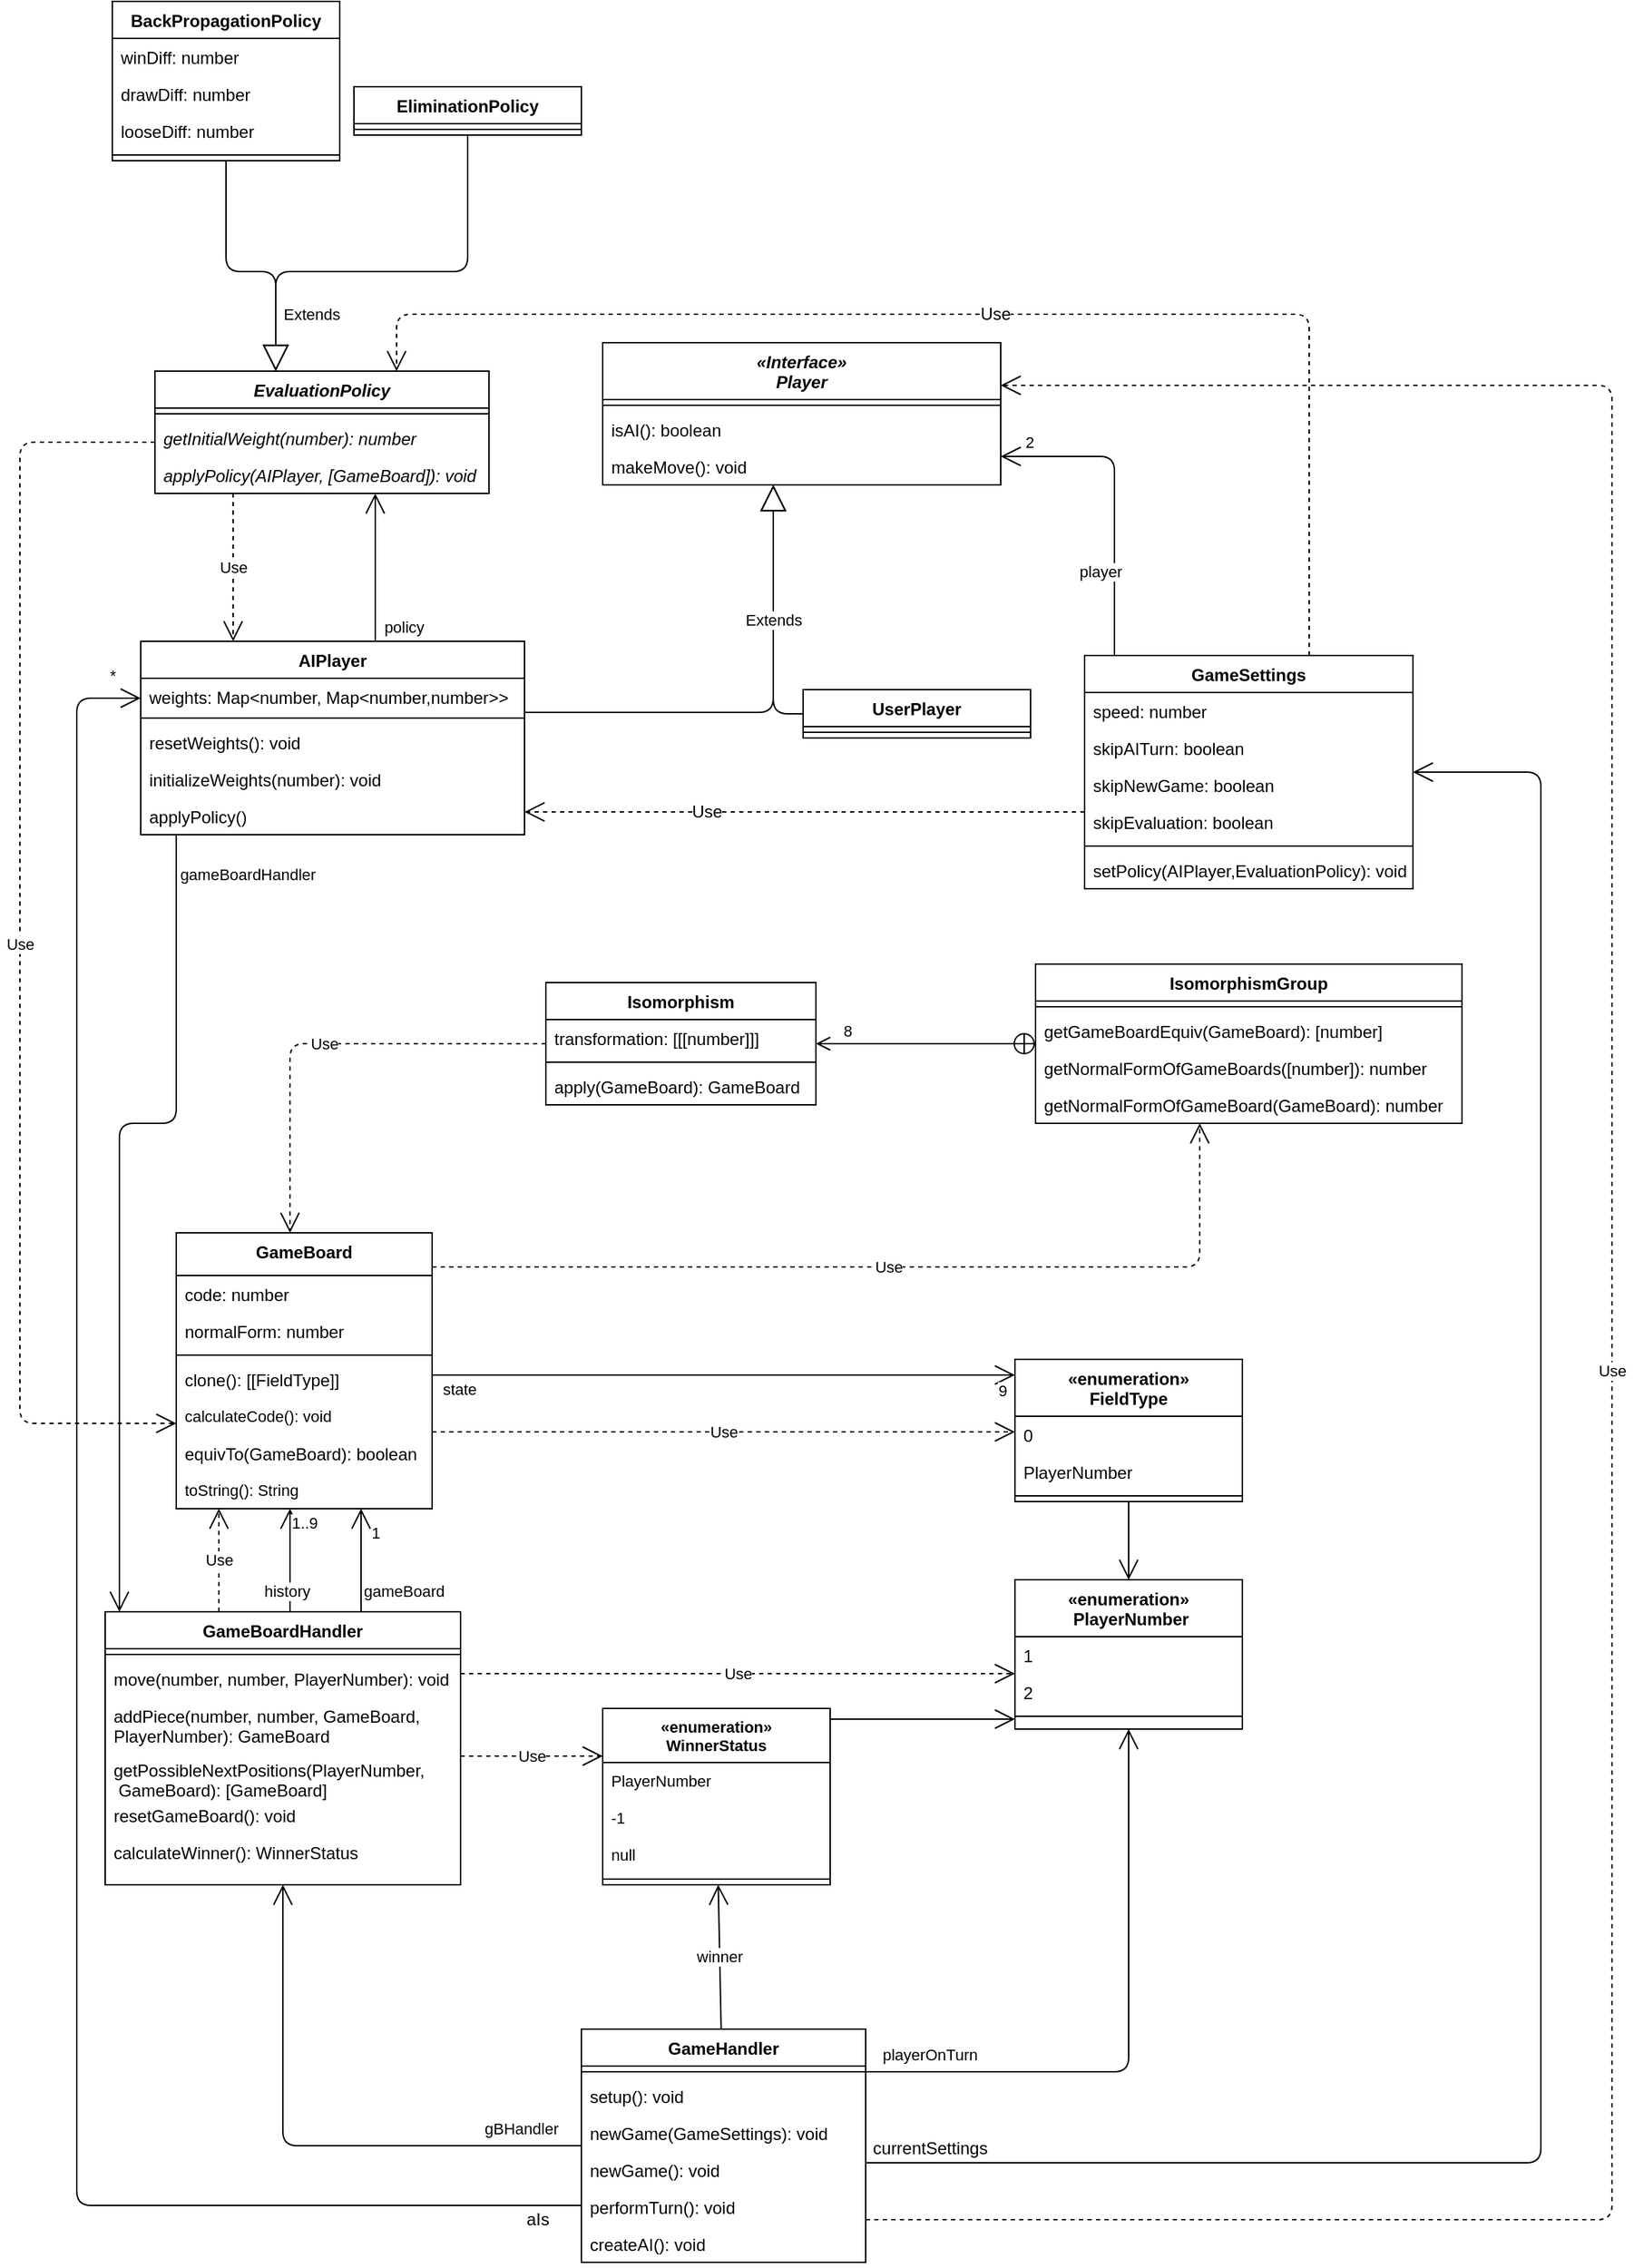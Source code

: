 <mxfile>
    <diagram id="C5RBs43oDa-KdzZeNtuy" name="Page-1">
        <mxGraphModel dx="1166" dy="779" grid="1" gridSize="10" guides="1" tooltips="1" connect="1" arrows="1" fold="1" page="1" pageScale="1" pageWidth="1000" pageHeight="1169" math="0" shadow="0">
            <root>
                <mxCell id="WIyWlLk6GJQsqaUBKTNV-0"/>
                <mxCell id="WIyWlLk6GJQsqaUBKTNV-1" parent="WIyWlLk6GJQsqaUBKTNV-0"/>
                <mxCell id="q7pYmEnO_Y2Cruu0NZZ4-0" value="GameBoard" style="swimlane;fontStyle=1;align=center;verticalAlign=top;childLayout=stackLayout;horizontal=1;startSize=30;horizontalStack=0;resizeParent=1;resizeLast=0;collapsible=1;marginBottom=0;rounded=0;shadow=0;strokeWidth=1;" parent="WIyWlLk6GJQsqaUBKTNV-1" vertex="1">
                    <mxGeometry x="130" y="1806" width="180" height="194" as="geometry">
                        <mxRectangle x="120" y="360" width="160" height="26" as="alternateBounds"/>
                    </mxGeometry>
                </mxCell>
                <mxCell id="q7pYmEnO_Y2Cruu0NZZ4-2" value="code: number" style="text;align=left;verticalAlign=top;spacingLeft=4;spacingRight=4;overflow=hidden;rotatable=0;points=[[0,0.5],[1,0.5]];portConstraint=eastwest;rounded=0;shadow=0;html=0;" parent="q7pYmEnO_Y2Cruu0NZZ4-0" vertex="1">
                    <mxGeometry y="30" width="180" height="26" as="geometry"/>
                </mxCell>
                <mxCell id="52" value="normalForm: number" style="text;strokeColor=none;fillColor=none;align=left;verticalAlign=top;spacingLeft=4;spacingRight=4;overflow=hidden;rotatable=0;points=[[0,0.5],[1,0.5]];portConstraint=eastwest;" parent="q7pYmEnO_Y2Cruu0NZZ4-0" vertex="1">
                    <mxGeometry y="56" width="180" height="26" as="geometry"/>
                </mxCell>
                <mxCell id="q7pYmEnO_Y2Cruu0NZZ4-3" value="" style="line;html=1;strokeWidth=1;align=left;verticalAlign=middle;spacingTop=-1;spacingLeft=3;spacingRight=3;rotatable=0;labelPosition=right;points=[];portConstraint=eastwest;rounded=0;" parent="q7pYmEnO_Y2Cruu0NZZ4-0" vertex="1">
                    <mxGeometry y="82" width="180" height="8" as="geometry"/>
                </mxCell>
                <mxCell id="q7pYmEnO_Y2Cruu0NZZ4-4" value="clone(): [[FieldType]]" style="text;align=left;verticalAlign=top;spacingLeft=4;spacingRight=4;overflow=hidden;rotatable=0;points=[[0,0.5],[1,0.5]];portConstraint=eastwest;fontStyle=0;rounded=0;" parent="q7pYmEnO_Y2Cruu0NZZ4-0" vertex="1">
                    <mxGeometry y="90" width="180" height="26" as="geometry"/>
                </mxCell>
                <mxCell id="q7pYmEnO_Y2Cruu0NZZ4-5" value="calculateCode(): void" style="text;strokeColor=none;fillColor=none;align=left;verticalAlign=top;spacingLeft=4;spacingRight=4;overflow=hidden;rotatable=0;points=[[0,0.5],[1,0.5]];portConstraint=eastwest;fontFamily=Helvetica;fontSize=11;fontColor=default;rounded=0;" parent="q7pYmEnO_Y2Cruu0NZZ4-0" vertex="1">
                    <mxGeometry y="116" width="180" height="26" as="geometry"/>
                </mxCell>
                <mxCell id="65" value="equivTo(GameBoard): boolean" style="text;strokeColor=none;fillColor=none;align=left;verticalAlign=top;spacingLeft=4;spacingRight=4;overflow=hidden;rotatable=0;points=[[0,0.5],[1,0.5]];portConstraint=eastwest;" parent="q7pYmEnO_Y2Cruu0NZZ4-0" vertex="1">
                    <mxGeometry y="142" width="180" height="26" as="geometry"/>
                </mxCell>
                <mxCell id="q7pYmEnO_Y2Cruu0NZZ4-6" value="toString(): String" style="text;strokeColor=none;fillColor=none;align=left;verticalAlign=top;spacingLeft=4;spacingRight=4;overflow=hidden;rotatable=0;points=[[0,0.5],[1,0.5]];portConstraint=eastwest;fontFamily=Helvetica;fontSize=11;fontColor=default;rounded=0;" parent="q7pYmEnO_Y2Cruu0NZZ4-0" vertex="1">
                    <mxGeometry y="168" width="180" height="26" as="geometry"/>
                </mxCell>
                <mxCell id="q7pYmEnO_Y2Cruu0NZZ4-7" value="GameBoardHandler" style="swimlane;fontStyle=1;align=center;verticalAlign=top;childLayout=stackLayout;horizontal=1;startSize=26;horizontalStack=0;resizeParent=1;resizeLast=0;collapsible=1;marginBottom=0;rounded=0;shadow=0;strokeWidth=1;" parent="WIyWlLk6GJQsqaUBKTNV-1" vertex="1">
                    <mxGeometry x="80" y="2072.5" width="250" height="192" as="geometry">
                        <mxRectangle x="120" y="360" width="160" height="26" as="alternateBounds"/>
                    </mxGeometry>
                </mxCell>
                <mxCell id="q7pYmEnO_Y2Cruu0NZZ4-10" value="" style="line;html=1;strokeWidth=1;align=left;verticalAlign=middle;spacingTop=-1;spacingLeft=3;spacingRight=3;rotatable=0;labelPosition=right;points=[];portConstraint=eastwest;rounded=0;" parent="q7pYmEnO_Y2Cruu0NZZ4-7" vertex="1">
                    <mxGeometry y="26" width="250" height="8" as="geometry"/>
                </mxCell>
                <mxCell id="q7pYmEnO_Y2Cruu0NZZ4-11" value="move(number, number, PlayerNumber): void" style="text;align=left;verticalAlign=top;spacingLeft=4;spacingRight=4;overflow=hidden;rotatable=0;points=[[0,0.5],[1,0.5]];portConstraint=eastwest;fontStyle=0;rounded=0;" parent="q7pYmEnO_Y2Cruu0NZZ4-7" vertex="1">
                    <mxGeometry y="34" width="250" height="26" as="geometry"/>
                </mxCell>
                <mxCell id="q7pYmEnO_Y2Cruu0NZZ4-12" value="addPiece(number, number, GameBoard, &#10;PlayerNumber): GameBoard" style="text;strokeColor=none;fillColor=none;align=left;verticalAlign=top;spacingLeft=4;spacingRight=4;overflow=hidden;rotatable=0;points=[[0,0.5],[1,0.5]];portConstraint=eastwest;rounded=0;" parent="q7pYmEnO_Y2Cruu0NZZ4-7" vertex="1">
                    <mxGeometry y="60" width="250" height="38" as="geometry"/>
                </mxCell>
                <mxCell id="48" value="getPossibleNextPositions(PlayerNumber,&#10; GameBoard): [GameBoard]" style="text;strokeColor=none;fillColor=none;align=left;verticalAlign=top;spacingLeft=4;spacingRight=4;overflow=hidden;rotatable=0;points=[[0,0.5],[1,0.5]];portConstraint=eastwest;" parent="q7pYmEnO_Y2Cruu0NZZ4-7" vertex="1">
                    <mxGeometry y="98" width="250" height="32" as="geometry"/>
                </mxCell>
                <mxCell id="q7pYmEnO_Y2Cruu0NZZ4-13" value="resetGameBoard(): void" style="text;strokeColor=none;fillColor=none;align=left;verticalAlign=top;spacingLeft=4;spacingRight=4;overflow=hidden;rotatable=0;points=[[0,0.5],[1,0.5]];portConstraint=eastwest;rounded=0;" parent="q7pYmEnO_Y2Cruu0NZZ4-7" vertex="1">
                    <mxGeometry y="130" width="250" height="26" as="geometry"/>
                </mxCell>
                <mxCell id="q7pYmEnO_Y2Cruu0NZZ4-14" value="calculateWinner(): WinnerStatus" style="text;strokeColor=none;fillColor=none;align=left;verticalAlign=top;spacingLeft=4;spacingRight=4;overflow=hidden;rotatable=0;points=[[0,0.5],[1,0.5]];portConstraint=eastwest;fontFamily=Helvetica;fontSize=12;fontColor=default;rounded=0;" parent="q7pYmEnO_Y2Cruu0NZZ4-7" vertex="1">
                    <mxGeometry y="156" width="250" height="26" as="geometry"/>
                </mxCell>
                <mxCell id="q7pYmEnO_Y2Cruu0NZZ4-15" value="«enumeration»&#10; PlayerNumber" style="swimlane;fontStyle=1;align=center;verticalAlign=top;childLayout=stackLayout;horizontal=1;startSize=40;horizontalStack=0;resizeParent=1;resizeLast=0;collapsible=1;marginBottom=0;rounded=0;shadow=0;strokeWidth=1;" parent="WIyWlLk6GJQsqaUBKTNV-1" vertex="1">
                    <mxGeometry x="720" y="2050" width="160" height="105" as="geometry">
                        <mxRectangle x="120" y="360" width="160" height="26" as="alternateBounds"/>
                    </mxGeometry>
                </mxCell>
                <mxCell id="q7pYmEnO_Y2Cruu0NZZ4-16" value="1" style="text;align=left;verticalAlign=top;spacingLeft=4;spacingRight=4;overflow=hidden;rotatable=0;points=[[0,0.5],[1,0.5]];portConstraint=eastwest;rounded=0;" parent="q7pYmEnO_Y2Cruu0NZZ4-15" vertex="1">
                    <mxGeometry y="40" width="160" height="26" as="geometry"/>
                </mxCell>
                <mxCell id="q7pYmEnO_Y2Cruu0NZZ4-17" value="2" style="text;align=left;verticalAlign=top;spacingLeft=4;spacingRight=4;overflow=hidden;rotatable=0;points=[[0,0.5],[1,0.5]];portConstraint=eastwest;rounded=0;shadow=0;html=0;" parent="q7pYmEnO_Y2Cruu0NZZ4-15" vertex="1">
                    <mxGeometry y="66" width="160" height="26" as="geometry"/>
                </mxCell>
                <mxCell id="q7pYmEnO_Y2Cruu0NZZ4-18" value="" style="line;html=1;strokeWidth=1;align=left;verticalAlign=middle;spacingTop=-1;spacingLeft=3;spacingRight=3;rotatable=0;labelPosition=right;points=[];portConstraint=eastwest;rounded=0;" parent="q7pYmEnO_Y2Cruu0NZZ4-15" vertex="1">
                    <mxGeometry y="92" width="160" height="8" as="geometry"/>
                </mxCell>
                <mxCell id="q7pYmEnO_Y2Cruu0NZZ4-19" value="«enumeration»&#10;FieldType" style="swimlane;fontStyle=1;align=center;verticalAlign=top;childLayout=stackLayout;horizontal=1;startSize=40;horizontalStack=0;resizeParent=1;resizeParentMax=0;resizeLast=0;collapsible=1;marginBottom=0;rounded=0;" parent="WIyWlLk6GJQsqaUBKTNV-1" vertex="1">
                    <mxGeometry x="720" y="1895" width="160" height="100" as="geometry"/>
                </mxCell>
                <mxCell id="q7pYmEnO_Y2Cruu0NZZ4-20" value="0" style="text;strokeColor=none;fillColor=none;align=left;verticalAlign=top;spacingLeft=4;spacingRight=4;overflow=hidden;rotatable=0;points=[[0,0.5],[1,0.5]];portConstraint=eastwest;rounded=0;" parent="q7pYmEnO_Y2Cruu0NZZ4-19" vertex="1">
                    <mxGeometry y="40" width="160" height="26" as="geometry"/>
                </mxCell>
                <mxCell id="q7pYmEnO_Y2Cruu0NZZ4-21" value="PlayerNumber" style="text;strokeColor=none;fillColor=none;align=left;verticalAlign=top;spacingLeft=4;spacingRight=4;overflow=hidden;rotatable=0;points=[[0,0.5],[1,0.5]];portConstraint=eastwest;rounded=0;" parent="q7pYmEnO_Y2Cruu0NZZ4-19" vertex="1">
                    <mxGeometry y="66" width="160" height="26" as="geometry"/>
                </mxCell>
                <mxCell id="q7pYmEnO_Y2Cruu0NZZ4-22" value="" style="line;strokeWidth=1;fillColor=none;align=left;verticalAlign=middle;spacingTop=-1;spacingLeft=3;spacingRight=3;rotatable=0;labelPosition=right;points=[];portConstraint=eastwest;strokeColor=inherit;rounded=0;" parent="q7pYmEnO_Y2Cruu0NZZ4-19" vertex="1">
                    <mxGeometry y="92" width="160" height="8" as="geometry"/>
                </mxCell>
                <mxCell id="q7pYmEnO_Y2Cruu0NZZ4-23" value="Use" style="endArrow=open;endSize=12;dashed=1;html=1;edgeStyle=orthogonalEdgeStyle;rounded=0;" parent="WIyWlLk6GJQsqaUBKTNV-1" source="q7pYmEnO_Y2Cruu0NZZ4-7" target="q7pYmEnO_Y2Cruu0NZZ4-0" edge="1">
                    <mxGeometry width="160" relative="1" as="geometry">
                        <mxPoint x="390" y="2221" as="sourcePoint"/>
                        <mxPoint x="550" y="2221" as="targetPoint"/>
                        <Array as="points">
                            <mxPoint x="160" y="2016"/>
                            <mxPoint x="160" y="2016"/>
                        </Array>
                    </mxGeometry>
                </mxCell>
                <mxCell id="q7pYmEnO_Y2Cruu0NZZ4-24" value="9" style="endArrow=open;endSize=12;html=1;edgeStyle=elbowEdgeStyle;rounded=1;" parent="WIyWlLk6GJQsqaUBKTNV-1" source="q7pYmEnO_Y2Cruu0NZZ4-0" target="q7pYmEnO_Y2Cruu0NZZ4-19" edge="1">
                    <mxGeometry x="0.954" y="-11" width="160" relative="1" as="geometry">
                        <mxPoint x="390" y="2221" as="sourcePoint"/>
                        <mxPoint x="550" y="2221" as="targetPoint"/>
                        <Array as="points">
                            <mxPoint x="550" y="1906"/>
                            <mxPoint x="580" y="1916"/>
                        </Array>
                        <mxPoint as="offset"/>
                    </mxGeometry>
                </mxCell>
                <mxCell id="19" value="state" style="edgeLabel;html=1;align=center;verticalAlign=middle;resizable=0;points=[];" parent="q7pYmEnO_Y2Cruu0NZZ4-24" vertex="1" connectable="0">
                    <mxGeometry x="-0.874" y="-4" relative="1" as="geometry">
                        <mxPoint x="-7" y="6" as="offset"/>
                    </mxGeometry>
                </mxCell>
                <mxCell id="q7pYmEnO_Y2Cruu0NZZ4-25" value="«enumeration»&#10;WinnerStatus" style="swimlane;fontStyle=1;align=center;verticalAlign=top;childLayout=stackLayout;horizontal=1;startSize=38;horizontalStack=0;resizeParent=1;resizeParentMax=0;resizeLast=0;collapsible=1;marginBottom=0;fontFamily=Helvetica;fontSize=11;fontColor=default;rounded=0;" parent="WIyWlLk6GJQsqaUBKTNV-1" vertex="1">
                    <mxGeometry x="430" y="2140.5" width="160" height="124" as="geometry"/>
                </mxCell>
                <mxCell id="q7pYmEnO_Y2Cruu0NZZ4-26" value="PlayerNumber" style="text;strokeColor=none;fillColor=none;align=left;verticalAlign=top;spacingLeft=4;spacingRight=4;overflow=hidden;rotatable=0;points=[[0,0.5],[1,0.5]];portConstraint=eastwest;fontFamily=Helvetica;fontSize=11;fontColor=default;rounded=0;" parent="q7pYmEnO_Y2Cruu0NZZ4-25" vertex="1">
                    <mxGeometry y="38" width="160" height="26" as="geometry"/>
                </mxCell>
                <mxCell id="q7pYmEnO_Y2Cruu0NZZ4-27" value="-1" style="text;strokeColor=none;fillColor=none;align=left;verticalAlign=top;spacingLeft=4;spacingRight=4;overflow=hidden;rotatable=0;points=[[0,0.5],[1,0.5]];portConstraint=eastwest;fontFamily=Helvetica;fontSize=11;fontColor=default;rounded=0;" parent="q7pYmEnO_Y2Cruu0NZZ4-25" vertex="1">
                    <mxGeometry y="64" width="160" height="26" as="geometry"/>
                </mxCell>
                <mxCell id="q7pYmEnO_Y2Cruu0NZZ4-28" value="null" style="text;strokeColor=none;fillColor=none;align=left;verticalAlign=top;spacingLeft=4;spacingRight=4;overflow=hidden;rotatable=0;points=[[0,0.5],[1,0.5]];portConstraint=eastwest;fontFamily=Helvetica;fontSize=11;fontColor=default;rounded=0;" parent="q7pYmEnO_Y2Cruu0NZZ4-25" vertex="1">
                    <mxGeometry y="90" width="160" height="26" as="geometry"/>
                </mxCell>
                <mxCell id="q7pYmEnO_Y2Cruu0NZZ4-29" value="" style="line;strokeWidth=1;fillColor=none;align=left;verticalAlign=middle;spacingTop=-1;spacingLeft=3;spacingRight=3;rotatable=0;labelPosition=right;points=[];portConstraint=eastwest;strokeColor=inherit;fontFamily=Helvetica;fontSize=11;fontColor=default;rounded=0;" parent="q7pYmEnO_Y2Cruu0NZZ4-25" vertex="1">
                    <mxGeometry y="116" width="160" height="8" as="geometry"/>
                </mxCell>
                <mxCell id="q7pYmEnO_Y2Cruu0NZZ4-30" value="Use" style="endArrow=open;endSize=12;dashed=1;html=1;rounded=1;labelBackgroundColor=default;strokeColor=default;fontFamily=Helvetica;fontSize=11;fontColor=default;shape=connector;edgeStyle=elbowEdgeStyle;" parent="WIyWlLk6GJQsqaUBKTNV-1" source="q7pYmEnO_Y2Cruu0NZZ4-7" target="q7pYmEnO_Y2Cruu0NZZ4-25" edge="1">
                    <mxGeometry width="160" relative="1" as="geometry">
                        <mxPoint x="390" y="2221" as="sourcePoint"/>
                        <mxPoint x="550" y="2221" as="targetPoint"/>
                        <Array as="points">
                            <mxPoint x="390" y="2174"/>
                        </Array>
                    </mxGeometry>
                </mxCell>
                <mxCell id="q7pYmEnO_Y2Cruu0NZZ4-32" value="winner" style="endArrow=open;endSize=12;html=1;rounded=0;labelBackgroundColor=default;strokeColor=default;fontFamily=Helvetica;fontSize=11;fontColor=default;shape=connector;" parent="WIyWlLk6GJQsqaUBKTNV-1" source="q7pYmEnO_Y2Cruu0NZZ4-110" target="q7pYmEnO_Y2Cruu0NZZ4-25" edge="1">
                    <mxGeometry width="160" relative="1" as="geometry">
                        <mxPoint x="520.0" y="2331" as="sourcePoint"/>
                        <mxPoint x="690" y="2431" as="targetPoint"/>
                    </mxGeometry>
                </mxCell>
                <mxCell id="q7pYmEnO_Y2Cruu0NZZ4-34" value="Isomorphism" style="swimlane;fontStyle=1;align=center;verticalAlign=top;childLayout=stackLayout;horizontal=1;startSize=26;horizontalStack=0;resizeParent=1;resizeParentMax=0;resizeLast=0;collapsible=1;marginBottom=0;rounded=0;" parent="WIyWlLk6GJQsqaUBKTNV-1" vertex="1">
                    <mxGeometry x="390" y="1630" width="190" height="86" as="geometry"/>
                </mxCell>
                <mxCell id="q7pYmEnO_Y2Cruu0NZZ4-35" value="transformation: [[[number]]]" style="text;strokeColor=none;fillColor=none;align=left;verticalAlign=top;spacingLeft=4;spacingRight=4;overflow=hidden;rotatable=0;points=[[0,0.5],[1,0.5]];portConstraint=eastwest;rounded=0;" parent="q7pYmEnO_Y2Cruu0NZZ4-34" vertex="1">
                    <mxGeometry y="26" width="190" height="26" as="geometry"/>
                </mxCell>
                <mxCell id="q7pYmEnO_Y2Cruu0NZZ4-36" value="" style="line;strokeWidth=1;fillColor=none;align=left;verticalAlign=middle;spacingTop=-1;spacingLeft=3;spacingRight=3;rotatable=0;labelPosition=right;points=[];portConstraint=eastwest;strokeColor=inherit;rounded=0;" parent="q7pYmEnO_Y2Cruu0NZZ4-34" vertex="1">
                    <mxGeometry y="52" width="190" height="8" as="geometry"/>
                </mxCell>
                <mxCell id="q7pYmEnO_Y2Cruu0NZZ4-37" value="apply(GameBoard): GameBoard" style="text;strokeColor=none;fillColor=none;align=left;verticalAlign=top;spacingLeft=4;spacingRight=4;overflow=hidden;rotatable=0;points=[[0,0.5],[1,0.5]];portConstraint=eastwest;rounded=0;" parent="q7pYmEnO_Y2Cruu0NZZ4-34" vertex="1">
                    <mxGeometry y="60" width="190" height="26" as="geometry"/>
                </mxCell>
                <mxCell id="q7pYmEnO_Y2Cruu0NZZ4-39" value="IsomorphismGroup" style="swimlane;fontStyle=1;align=center;verticalAlign=top;childLayout=stackLayout;horizontal=1;startSize=26;horizontalStack=0;resizeParent=1;resizeParentMax=0;resizeLast=0;collapsible=1;marginBottom=0;rounded=0;" parent="WIyWlLk6GJQsqaUBKTNV-1" vertex="1">
                    <mxGeometry x="734.5" y="1617" width="300" height="112" as="geometry"/>
                </mxCell>
                <mxCell id="q7pYmEnO_Y2Cruu0NZZ4-48" value="" style="line;strokeWidth=1;fillColor=none;align=left;verticalAlign=middle;spacingTop=-1;spacingLeft=3;spacingRight=3;rotatable=0;labelPosition=right;points=[];portConstraint=eastwest;strokeColor=inherit;rounded=0;" parent="q7pYmEnO_Y2Cruu0NZZ4-39" vertex="1">
                    <mxGeometry y="26" width="300" height="8" as="geometry"/>
                </mxCell>
                <mxCell id="q7pYmEnO_Y2Cruu0NZZ4-50" value="getGameBoardEquiv(GameBoard): [number]" style="text;strokeColor=none;fillColor=none;align=left;verticalAlign=top;spacingLeft=4;spacingRight=4;overflow=hidden;rotatable=0;points=[[0,0.5],[1,0.5]];portConstraint=eastwest;rounded=0;" parent="q7pYmEnO_Y2Cruu0NZZ4-39" vertex="1">
                    <mxGeometry y="34" width="300" height="26" as="geometry"/>
                </mxCell>
                <mxCell id="50" value="getNormalFormOfGameBoards([number]): number" style="text;strokeColor=none;fillColor=none;align=left;verticalAlign=top;spacingLeft=4;spacingRight=4;overflow=hidden;rotatable=0;points=[[0,0.5],[1,0.5]];portConstraint=eastwest;" parent="q7pYmEnO_Y2Cruu0NZZ4-39" vertex="1">
                    <mxGeometry y="60" width="300" height="26" as="geometry"/>
                </mxCell>
                <mxCell id="51" value="getNormalFormOfGameBoard(GameBoard): number" style="text;strokeColor=none;fillColor=none;align=left;verticalAlign=top;spacingLeft=4;spacingRight=4;overflow=hidden;rotatable=0;points=[[0,0.5],[1,0.5]];portConstraint=eastwest;" parent="q7pYmEnO_Y2Cruu0NZZ4-39" vertex="1">
                    <mxGeometry y="86" width="300" height="26" as="geometry"/>
                </mxCell>
                <mxCell id="q7pYmEnO_Y2Cruu0NZZ4-71" value="AIPlayer" style="swimlane;fontStyle=1;align=center;verticalAlign=top;childLayout=stackLayout;horizontal=1;startSize=26;horizontalStack=0;resizeParent=1;resizeParentMax=0;resizeLast=0;collapsible=1;marginBottom=0;" parent="WIyWlLk6GJQsqaUBKTNV-1" vertex="1">
                    <mxGeometry x="105" y="1390" width="270" height="136" as="geometry"/>
                </mxCell>
                <mxCell id="q7pYmEnO_Y2Cruu0NZZ4-73" value="weights: Map&lt;number, Map&lt;number,number&gt;&gt;" style="text;strokeColor=none;fillColor=none;align=left;verticalAlign=top;spacingLeft=4;spacingRight=4;overflow=hidden;rotatable=0;points=[[0,0.5],[1,0.5]];portConstraint=eastwest;" parent="q7pYmEnO_Y2Cruu0NZZ4-71" vertex="1">
                    <mxGeometry y="26" width="270" height="24" as="geometry"/>
                </mxCell>
                <mxCell id="q7pYmEnO_Y2Cruu0NZZ4-74" value="" style="line;strokeWidth=1;fillColor=none;align=left;verticalAlign=middle;spacingTop=-1;spacingLeft=3;spacingRight=3;rotatable=0;labelPosition=right;points=[];portConstraint=eastwest;strokeColor=inherit;" parent="q7pYmEnO_Y2Cruu0NZZ4-71" vertex="1">
                    <mxGeometry y="50" width="270" height="8" as="geometry"/>
                </mxCell>
                <mxCell id="63" value="resetWeights(): void" style="text;strokeColor=none;fillColor=none;align=left;verticalAlign=top;spacingLeft=4;spacingRight=4;overflow=hidden;rotatable=0;points=[[0,0.5],[1,0.5]];portConstraint=eastwest;" parent="q7pYmEnO_Y2Cruu0NZZ4-71" vertex="1">
                    <mxGeometry y="58" width="270" height="26" as="geometry"/>
                </mxCell>
                <mxCell id="53" value="initializeWeights(number): void" style="text;strokeColor=none;fillColor=none;align=left;verticalAlign=top;spacingLeft=4;spacingRight=4;overflow=hidden;rotatable=0;points=[[0,0.5],[1,0.5]];portConstraint=eastwest;" parent="q7pYmEnO_Y2Cruu0NZZ4-71" vertex="1">
                    <mxGeometry y="84" width="270" height="26" as="geometry"/>
                </mxCell>
                <mxCell id="68" value="applyPolicy()" style="text;strokeColor=none;fillColor=none;align=left;verticalAlign=top;spacingLeft=4;spacingRight=4;overflow=hidden;rotatable=0;points=[[0,0.5],[1,0.5]];portConstraint=eastwest;" parent="q7pYmEnO_Y2Cruu0NZZ4-71" vertex="1">
                    <mxGeometry y="110" width="270" height="26" as="geometry"/>
                </mxCell>
                <mxCell id="q7pYmEnO_Y2Cruu0NZZ4-77" value="«Interface»&#10;Player" style="swimlane;fontStyle=3;align=center;verticalAlign=top;childLayout=stackLayout;horizontal=1;startSize=40;horizontalStack=0;resizeParent=1;resizeParentMax=0;resizeLast=0;collapsible=1;marginBottom=0;" parent="WIyWlLk6GJQsqaUBKTNV-1" vertex="1">
                    <mxGeometry x="430" y="1180" width="280" height="100" as="geometry"/>
                </mxCell>
                <mxCell id="q7pYmEnO_Y2Cruu0NZZ4-78" value="" style="line;strokeWidth=1;fillColor=none;align=left;verticalAlign=middle;spacingTop=-1;spacingLeft=3;spacingRight=3;rotatable=0;labelPosition=right;points=[];portConstraint=eastwest;strokeColor=inherit;" parent="q7pYmEnO_Y2Cruu0NZZ4-77" vertex="1">
                    <mxGeometry y="40" width="280" height="8" as="geometry"/>
                </mxCell>
                <mxCell id="q7pYmEnO_Y2Cruu0NZZ4-79" value="isAI(): boolean" style="text;strokeColor=none;fillColor=none;align=left;verticalAlign=top;spacingLeft=4;spacingRight=4;overflow=hidden;rotatable=0;points=[[0,0.5],[1,0.5]];portConstraint=eastwest;" parent="q7pYmEnO_Y2Cruu0NZZ4-77" vertex="1">
                    <mxGeometry y="48" width="280" height="26" as="geometry"/>
                </mxCell>
                <mxCell id="q7pYmEnO_Y2Cruu0NZZ4-75" value="makeMove(): void" style="text;strokeColor=none;fillColor=none;align=left;verticalAlign=top;spacingLeft=4;spacingRight=4;overflow=hidden;rotatable=0;points=[[0,0.5],[1,0.5]];portConstraint=eastwest;" parent="q7pYmEnO_Y2Cruu0NZZ4-77" vertex="1">
                    <mxGeometry y="74" width="280" height="26" as="geometry"/>
                </mxCell>
                <mxCell id="q7pYmEnO_Y2Cruu0NZZ4-80" value="UserPlayer" style="swimlane;fontStyle=1;align=center;verticalAlign=top;childLayout=stackLayout;horizontal=1;startSize=26;horizontalStack=0;resizeParent=1;resizeParentMax=0;resizeLast=0;collapsible=1;marginBottom=0;labelBackgroundColor=none;fillStyle=auto;" parent="WIyWlLk6GJQsqaUBKTNV-1" vertex="1">
                    <mxGeometry x="571" y="1424" width="160" height="34" as="geometry"/>
                </mxCell>
                <mxCell id="q7pYmEnO_Y2Cruu0NZZ4-81" value="" style="line;strokeWidth=1;fillColor=none;align=left;verticalAlign=middle;spacingTop=-1;spacingLeft=3;spacingRight=3;rotatable=0;labelPosition=right;points=[];portConstraint=eastwest;strokeColor=inherit;labelBackgroundColor=#FF3333;fillStyle=auto;" parent="q7pYmEnO_Y2Cruu0NZZ4-80" vertex="1">
                    <mxGeometry y="26" width="160" height="8" as="geometry"/>
                </mxCell>
                <mxCell id="q7pYmEnO_Y2Cruu0NZZ4-83" value="" style="endArrow=block;endSize=16;endFill=0;html=1;edgeStyle=elbowEdgeStyle;" parent="WIyWlLk6GJQsqaUBKTNV-1" source="q7pYmEnO_Y2Cruu0NZZ4-80" target="q7pYmEnO_Y2Cruu0NZZ4-77" edge="1">
                    <mxGeometry x="-0.628" y="8" width="160" relative="1" as="geometry">
                        <mxPoint x="465" y="1610" as="sourcePoint"/>
                        <mxPoint x="625" y="1610" as="targetPoint"/>
                        <Array as="points">
                            <mxPoint x="550" y="1390"/>
                            <mxPoint x="575" y="1380"/>
                            <mxPoint x="550" y="1452"/>
                        </Array>
                        <mxPoint as="offset"/>
                    </mxGeometry>
                </mxCell>
                <mxCell id="q7pYmEnO_Y2Cruu0NZZ4-84" value="EvaluationPolicy" style="swimlane;fontStyle=3;align=center;verticalAlign=top;childLayout=stackLayout;horizontal=1;startSize=26;horizontalStack=0;resizeParent=1;resizeParentMax=0;resizeLast=0;collapsible=1;marginBottom=0;" parent="WIyWlLk6GJQsqaUBKTNV-1" vertex="1">
                    <mxGeometry x="115" y="1200" width="235" height="86" as="geometry"/>
                </mxCell>
                <mxCell id="q7pYmEnO_Y2Cruu0NZZ4-85" value="" style="line;strokeWidth=1;fillColor=none;align=left;verticalAlign=middle;spacingTop=-1;spacingLeft=3;spacingRight=3;rotatable=0;labelPosition=right;points=[];portConstraint=eastwest;strokeColor=inherit;" parent="q7pYmEnO_Y2Cruu0NZZ4-84" vertex="1">
                    <mxGeometry y="26" width="235" height="8" as="geometry"/>
                </mxCell>
                <mxCell id="70" value="getInitialWeight(number): number" style="text;strokeColor=none;fillColor=none;align=left;verticalAlign=top;spacingLeft=4;spacingRight=4;overflow=hidden;rotatable=0;points=[[0,0.5],[1,0.5]];portConstraint=eastwest;fontStyle=2" vertex="1" parent="q7pYmEnO_Y2Cruu0NZZ4-84">
                    <mxGeometry y="34" width="235" height="26" as="geometry"/>
                </mxCell>
                <mxCell id="q7pYmEnO_Y2Cruu0NZZ4-86" value="applyPolicy(AIPlayer, [GameBoard]): void" style="text;strokeColor=none;fillColor=none;align=left;verticalAlign=top;spacingLeft=4;spacingRight=4;overflow=hidden;rotatable=0;points=[[0,0.5],[1,0.5]];portConstraint=eastwest;fontStyle=2" parent="q7pYmEnO_Y2Cruu0NZZ4-84" vertex="1">
                    <mxGeometry y="60" width="235" height="26" as="geometry"/>
                </mxCell>
                <mxCell id="q7pYmEnO_Y2Cruu0NZZ4-87" value="EliminationPolicy" style="swimlane;fontStyle=1;align=center;verticalAlign=top;childLayout=stackLayout;horizontal=1;startSize=26;horizontalStack=0;resizeParent=1;resizeParentMax=0;resizeLast=0;collapsible=1;marginBottom=0;" parent="WIyWlLk6GJQsqaUBKTNV-1" vertex="1">
                    <mxGeometry x="255" y="1000" width="160" height="34" as="geometry"/>
                </mxCell>
                <mxCell id="q7pYmEnO_Y2Cruu0NZZ4-88" value="" style="line;strokeWidth=1;fillColor=none;align=left;verticalAlign=middle;spacingTop=-1;spacingLeft=3;spacingRight=3;rotatable=0;labelPosition=right;points=[];portConstraint=eastwest;strokeColor=inherit;" parent="q7pYmEnO_Y2Cruu0NZZ4-87" vertex="1">
                    <mxGeometry y="26" width="160" height="8" as="geometry"/>
                </mxCell>
                <mxCell id="q7pYmEnO_Y2Cruu0NZZ4-89" value="BackPropagationPolicy" style="swimlane;fontStyle=1;align=center;verticalAlign=top;childLayout=stackLayout;horizontal=1;startSize=26;horizontalStack=0;resizeParent=1;resizeParentMax=0;resizeLast=0;collapsible=1;marginBottom=0;" parent="WIyWlLk6GJQsqaUBKTNV-1" vertex="1">
                    <mxGeometry x="85" y="940" width="160" height="112" as="geometry"/>
                </mxCell>
                <mxCell id="q7pYmEnO_Y2Cruu0NZZ4-90" value="winDiff: number" style="text;strokeColor=none;fillColor=none;align=left;verticalAlign=top;spacingLeft=4;spacingRight=4;overflow=hidden;rotatable=0;points=[[0,0.5],[1,0.5]];portConstraint=eastwest;" parent="q7pYmEnO_Y2Cruu0NZZ4-89" vertex="1">
                    <mxGeometry y="26" width="160" height="26" as="geometry"/>
                </mxCell>
                <mxCell id="q7pYmEnO_Y2Cruu0NZZ4-91" value="drawDiff: number" style="text;strokeColor=none;fillColor=none;align=left;verticalAlign=top;spacingLeft=4;spacingRight=4;overflow=hidden;rotatable=0;points=[[0,0.5],[1,0.5]];portConstraint=eastwest;" parent="q7pYmEnO_Y2Cruu0NZZ4-89" vertex="1">
                    <mxGeometry y="52" width="160" height="26" as="geometry"/>
                </mxCell>
                <mxCell id="q7pYmEnO_Y2Cruu0NZZ4-92" value="looseDiff: number" style="text;strokeColor=none;fillColor=none;align=left;verticalAlign=top;spacingLeft=4;spacingRight=4;overflow=hidden;rotatable=0;points=[[0,0.5],[1,0.5]];portConstraint=eastwest;" parent="q7pYmEnO_Y2Cruu0NZZ4-89" vertex="1">
                    <mxGeometry y="78" width="160" height="26" as="geometry"/>
                </mxCell>
                <mxCell id="q7pYmEnO_Y2Cruu0NZZ4-93" value="" style="line;strokeWidth=1;fillColor=none;align=left;verticalAlign=middle;spacingTop=-1;spacingLeft=3;spacingRight=3;rotatable=0;labelPosition=right;points=[];portConstraint=eastwest;strokeColor=inherit;" parent="q7pYmEnO_Y2Cruu0NZZ4-89" vertex="1">
                    <mxGeometry y="104" width="160" height="8" as="geometry"/>
                </mxCell>
                <mxCell id="q7pYmEnO_Y2Cruu0NZZ4-94" value="Extends" style="endArrow=block;endSize=16;endFill=0;html=1;edgeStyle=orthogonalEdgeStyle;elbow=vertical;" parent="WIyWlLk6GJQsqaUBKTNV-1" source="q7pYmEnO_Y2Cruu0NZZ4-87" target="q7pYmEnO_Y2Cruu0NZZ4-84" edge="1">
                    <mxGeometry x="0.734" y="25" width="160" relative="1" as="geometry">
                        <mxPoint x="415" y="1340" as="sourcePoint"/>
                        <mxPoint x="375" y="1470" as="targetPoint"/>
                        <Array as="points">
                            <mxPoint x="335" y="1130"/>
                            <mxPoint x="200" y="1130"/>
                        </Array>
                        <mxPoint as="offset"/>
                    </mxGeometry>
                </mxCell>
                <mxCell id="q7pYmEnO_Y2Cruu0NZZ4-95" value="" style="endArrow=block;endSize=16;endFill=0;html=1;edgeStyle=orthogonalEdgeStyle;elbow=vertical;" parent="WIyWlLk6GJQsqaUBKTNV-1" source="q7pYmEnO_Y2Cruu0NZZ4-89" target="q7pYmEnO_Y2Cruu0NZZ4-84" edge="1">
                    <mxGeometry x="-0.257" y="-20" width="160" relative="1" as="geometry">
                        <mxPoint x="445" y="1332.153" as="sourcePoint"/>
                        <mxPoint x="315" y="1340.525" as="targetPoint"/>
                        <Array as="points">
                            <mxPoint x="165" y="1130"/>
                            <mxPoint x="200" y="1130"/>
                        </Array>
                        <mxPoint as="offset"/>
                    </mxGeometry>
                </mxCell>
                <mxCell id="q7pYmEnO_Y2Cruu0NZZ4-96" value="Use" style="endArrow=open;endSize=12;dashed=1;html=1;edgeStyle=elbowEdgeStyle;" parent="WIyWlLk6GJQsqaUBKTNV-1" source="q7pYmEnO_Y2Cruu0NZZ4-84" target="q7pYmEnO_Y2Cruu0NZZ4-71" edge="1">
                    <mxGeometry width="160" relative="1" as="geometry">
                        <mxPoint x="465" y="1460" as="sourcePoint"/>
                        <mxPoint x="625" y="1460" as="targetPoint"/>
                        <Array as="points">
                            <mxPoint x="170" y="1290"/>
                        </Array>
                    </mxGeometry>
                </mxCell>
                <mxCell id="q7pYmEnO_Y2Cruu0NZZ4-97" value="Use" style="endArrow=open;endSize=12;dashed=1;html=1;edgeStyle=orthogonalEdgeStyle;elbow=vertical;" parent="WIyWlLk6GJQsqaUBKTNV-1" source="q7pYmEnO_Y2Cruu0NZZ4-84" target="q7pYmEnO_Y2Cruu0NZZ4-0" edge="1">
                    <mxGeometry width="160" relative="1" as="geometry">
                        <mxPoint x="465" y="1890" as="sourcePoint"/>
                        <mxPoint x="625" y="1890" as="targetPoint"/>
                        <Array as="points">
                            <mxPoint x="20" y="1250"/>
                            <mxPoint x="20" y="1940"/>
                        </Array>
                    </mxGeometry>
                </mxCell>
                <mxCell id="q7pYmEnO_Y2Cruu0NZZ4-98" value="GameSettings" style="swimlane;fontStyle=1;align=center;verticalAlign=top;childLayout=stackLayout;horizontal=1;startSize=26;horizontalStack=0;resizeParent=1;resizeParentMax=0;resizeLast=0;collapsible=1;marginBottom=0;" parent="WIyWlLk6GJQsqaUBKTNV-1" vertex="1">
                    <mxGeometry x="769" y="1400" width="231" height="164" as="geometry"/>
                </mxCell>
                <mxCell id="q7pYmEnO_Y2Cruu0NZZ4-101" value="speed: number" style="text;strokeColor=none;fillColor=none;align=left;verticalAlign=top;spacingLeft=4;spacingRight=4;overflow=hidden;rotatable=0;points=[[0,0.5],[1,0.5]];portConstraint=eastwest;" parent="q7pYmEnO_Y2Cruu0NZZ4-98" vertex="1">
                    <mxGeometry y="26" width="231" height="26" as="geometry"/>
                </mxCell>
                <mxCell id="q7pYmEnO_Y2Cruu0NZZ4-103" value="skipAITurn: boolean" style="text;strokeColor=none;fillColor=none;align=left;verticalAlign=top;spacingLeft=4;spacingRight=4;overflow=hidden;rotatable=0;points=[[0,0.5],[1,0.5]];portConstraint=eastwest;" parent="q7pYmEnO_Y2Cruu0NZZ4-98" vertex="1">
                    <mxGeometry y="52" width="231" height="26" as="geometry"/>
                </mxCell>
                <mxCell id="q7pYmEnO_Y2Cruu0NZZ4-104" value="skipNewGame: boolean" style="text;strokeColor=none;fillColor=none;align=left;verticalAlign=top;spacingLeft=4;spacingRight=4;overflow=hidden;rotatable=0;points=[[0,0.5],[1,0.5]];portConstraint=eastwest;" parent="q7pYmEnO_Y2Cruu0NZZ4-98" vertex="1">
                    <mxGeometry y="78" width="231" height="26" as="geometry"/>
                </mxCell>
                <mxCell id="q7pYmEnO_Y2Cruu0NZZ4-105" value="skipEvaluation: boolean" style="text;strokeColor=none;fillColor=none;align=left;verticalAlign=top;spacingLeft=4;spacingRight=4;overflow=hidden;rotatable=0;points=[[0,0.5],[1,0.5]];portConstraint=eastwest;" parent="q7pYmEnO_Y2Cruu0NZZ4-98" vertex="1">
                    <mxGeometry y="104" width="231" height="26" as="geometry"/>
                </mxCell>
                <mxCell id="q7pYmEnO_Y2Cruu0NZZ4-106" value="" style="line;strokeWidth=1;fillColor=none;align=left;verticalAlign=middle;spacingTop=-1;spacingLeft=3;spacingRight=3;rotatable=0;labelPosition=right;points=[];portConstraint=eastwest;strokeColor=inherit;" parent="q7pYmEnO_Y2Cruu0NZZ4-98" vertex="1">
                    <mxGeometry y="130" width="231" height="8" as="geometry"/>
                </mxCell>
                <mxCell id="q7pYmEnO_Y2Cruu0NZZ4-108" value="setPolicy(AIPlayer,EvaluationPolicy): void" style="text;strokeColor=none;fillColor=none;align=left;verticalAlign=top;spacingLeft=4;spacingRight=4;overflow=hidden;rotatable=0;points=[[0,0.5],[1,0.5]];portConstraint=eastwest;" parent="q7pYmEnO_Y2Cruu0NZZ4-98" vertex="1">
                    <mxGeometry y="138" width="231" height="26" as="geometry"/>
                </mxCell>
                <mxCell id="q7pYmEnO_Y2Cruu0NZZ4-110" value="GameHandler" style="swimlane;fontStyle=1;align=center;verticalAlign=top;childLayout=stackLayout;horizontal=1;startSize=26;horizontalStack=0;resizeParent=1;resizeParentMax=0;resizeLast=0;collapsible=1;marginBottom=0;labelBackgroundColor=default;fillStyle=auto;" parent="WIyWlLk6GJQsqaUBKTNV-1" vertex="1">
                    <mxGeometry x="415" y="2366" width="200" height="164" as="geometry"/>
                </mxCell>
                <mxCell id="q7pYmEnO_Y2Cruu0NZZ4-116" value="" style="line;strokeWidth=1;fillColor=none;align=left;verticalAlign=middle;spacingTop=-1;spacingLeft=3;spacingRight=3;rotatable=0;labelPosition=right;points=[];portConstraint=eastwest;strokeColor=inherit;" parent="q7pYmEnO_Y2Cruu0NZZ4-110" vertex="1">
                    <mxGeometry y="26" width="200" height="8" as="geometry"/>
                </mxCell>
                <mxCell id="q7pYmEnO_Y2Cruu0NZZ4-117" value="setup(): void" style="text;strokeColor=none;fillColor=none;align=left;verticalAlign=top;spacingLeft=4;spacingRight=4;overflow=hidden;rotatable=0;points=[[0,0.5],[1,0.5]];portConstraint=eastwest;" parent="q7pYmEnO_Y2Cruu0NZZ4-110" vertex="1">
                    <mxGeometry y="34" width="200" height="26" as="geometry"/>
                </mxCell>
                <mxCell id="q7pYmEnO_Y2Cruu0NZZ4-118" value="newGame(GameSettings): void" style="text;strokeColor=none;fillColor=none;align=left;verticalAlign=top;spacingLeft=4;spacingRight=4;overflow=hidden;rotatable=0;points=[[0,0.5],[1,0.5]];portConstraint=eastwest;" parent="q7pYmEnO_Y2Cruu0NZZ4-110" vertex="1">
                    <mxGeometry y="60" width="200" height="26" as="geometry"/>
                </mxCell>
                <mxCell id="q7pYmEnO_Y2Cruu0NZZ4-119" value="newGame(): void" style="text;strokeColor=none;fillColor=none;align=left;verticalAlign=top;spacingLeft=4;spacingRight=4;overflow=hidden;rotatable=0;points=[[0,0.5],[1,0.5]];portConstraint=eastwest;" parent="q7pYmEnO_Y2Cruu0NZZ4-110" vertex="1">
                    <mxGeometry y="86" width="200" height="26" as="geometry"/>
                </mxCell>
                <mxCell id="q7pYmEnO_Y2Cruu0NZZ4-107" value="performTurn(): void" style="text;strokeColor=none;fillColor=none;align=left;verticalAlign=top;spacingLeft=4;spacingRight=4;overflow=hidden;rotatable=0;points=[[0,0.5],[1,0.5]];portConstraint=eastwest;" parent="q7pYmEnO_Y2Cruu0NZZ4-110" vertex="1">
                    <mxGeometry y="112" width="200" height="26" as="geometry"/>
                </mxCell>
                <mxCell id="64" value="createAI(): void" style="text;strokeColor=none;fillColor=none;align=left;verticalAlign=top;spacingLeft=4;spacingRight=4;overflow=hidden;rotatable=0;points=[[0,0.5],[1,0.5]];portConstraint=eastwest;" parent="q7pYmEnO_Y2Cruu0NZZ4-110" vertex="1">
                    <mxGeometry y="138" width="200" height="26" as="geometry"/>
                </mxCell>
                <mxCell id="q7pYmEnO_Y2Cruu0NZZ4-120" value="aIs" style="endArrow=open;endSize=12;html=1;rounded=1;fontSize=12;elbow=vertical;edgeStyle=orthogonalEdgeStyle;" parent="WIyWlLk6GJQsqaUBKTNV-1" source="q7pYmEnO_Y2Cruu0NZZ4-110" target="q7pYmEnO_Y2Cruu0NZZ4-71" edge="1">
                    <mxGeometry x="-0.957" y="10" width="160" relative="1" as="geometry">
                        <mxPoint x="435" y="2500" as="sourcePoint"/>
                        <mxPoint x="435" y="1760" as="targetPoint"/>
                        <Array as="points">
                            <mxPoint x="60" y="2490"/>
                            <mxPoint x="60" y="1430"/>
                        </Array>
                        <mxPoint as="offset"/>
                    </mxGeometry>
                </mxCell>
                <mxCell id="71" value="*" style="edgeLabel;html=1;align=center;verticalAlign=middle;resizable=0;points=[];" connectable="0" vertex="1" parent="q7pYmEnO_Y2Cruu0NZZ4-120">
                    <mxGeometry x="0.93" y="-1" relative="1" as="geometry">
                        <mxPoint x="24" y="-22" as="offset"/>
                    </mxGeometry>
                </mxCell>
                <mxCell id="q7pYmEnO_Y2Cruu0NZZ4-121" value="Use" style="endArrow=open;endSize=12;dashed=1;html=1;rounded=1;fontSize=12;edgeStyle=orthogonalEdgeStyle;" parent="WIyWlLk6GJQsqaUBKTNV-1" source="q7pYmEnO_Y2Cruu0NZZ4-98" target="q7pYmEnO_Y2Cruu0NZZ4-84" edge="1">
                    <mxGeometry width="160" relative="1" as="geometry">
                        <mxPoint x="515" y="1180" as="sourcePoint"/>
                        <mxPoint x="675" y="1180" as="targetPoint"/>
                        <Array as="points">
                            <mxPoint x="927" y="1160"/>
                            <mxPoint x="285" y="1160"/>
                        </Array>
                    </mxGeometry>
                </mxCell>
                <mxCell id="q7pYmEnO_Y2Cruu0NZZ4-122" value="Use" style="endArrow=open;endSize=12;dashed=1;html=1;rounded=1;fontSize=12;edgeStyle=orthogonalEdgeStyle;" parent="WIyWlLk6GJQsqaUBKTNV-1" source="q7pYmEnO_Y2Cruu0NZZ4-98" target="q7pYmEnO_Y2Cruu0NZZ4-71" edge="1">
                    <mxGeometry x="0.352" width="160" relative="1" as="geometry">
                        <mxPoint x="515" y="1500" as="sourcePoint"/>
                        <mxPoint x="675" y="1500" as="targetPoint"/>
                        <Array as="points">
                            <mxPoint x="600" y="1510"/>
                            <mxPoint x="600" y="1510"/>
                        </Array>
                        <mxPoint as="offset"/>
                    </mxGeometry>
                </mxCell>
                <mxCell id="q7pYmEnO_Y2Cruu0NZZ4-123" value="currentSettings" style="endArrow=open;endSize=12;html=1;rounded=1;fontSize=12;edgeStyle=orthogonalEdgeStyle;" parent="WIyWlLk6GJQsqaUBKTNV-1" source="q7pYmEnO_Y2Cruu0NZZ4-110" target="q7pYmEnO_Y2Cruu0NZZ4-98" edge="1">
                    <mxGeometry x="-0.942" y="10" width="160" relative="1" as="geometry">
                        <mxPoint x="725" y="2600" as="sourcePoint"/>
                        <mxPoint x="835" y="1580" as="targetPoint"/>
                        <Array as="points">
                            <mxPoint x="1090" y="2460"/>
                            <mxPoint x="1090" y="1482"/>
                        </Array>
                        <mxPoint as="offset"/>
                    </mxGeometry>
                </mxCell>
                <mxCell id="q7pYmEnO_Y2Cruu0NZZ4-127" value="" style="endArrow=open;endFill=1;endSize=12;html=1;edgeStyle=elbowEdgeStyle;elbow=vertical;" parent="WIyWlLk6GJQsqaUBKTNV-1" source="q7pYmEnO_Y2Cruu0NZZ4-25" target="q7pYmEnO_Y2Cruu0NZZ4-15" edge="1">
                    <mxGeometry width="160" relative="1" as="geometry">
                        <mxPoint x="475" y="2186" as="sourcePoint"/>
                        <mxPoint x="635" y="2186" as="targetPoint"/>
                    </mxGeometry>
                </mxCell>
                <mxCell id="q7pYmEnO_Y2Cruu0NZZ4-128" value="" style="endArrow=open;endFill=1;endSize=12;html=1;" parent="WIyWlLk6GJQsqaUBKTNV-1" source="q7pYmEnO_Y2Cruu0NZZ4-19" target="q7pYmEnO_Y2Cruu0NZZ4-15" edge="1">
                    <mxGeometry width="160" relative="1" as="geometry">
                        <mxPoint x="595" y="2076" as="sourcePoint"/>
                        <mxPoint x="755" y="2076" as="targetPoint"/>
                    </mxGeometry>
                </mxCell>
                <mxCell id="2" value="" style="endArrow=open;html=1;edgeStyle=orthogonalEdgeStyle;endFill=0;endSize=12;" parent="WIyWlLk6GJQsqaUBKTNV-1" source="q7pYmEnO_Y2Cruu0NZZ4-110" target="q7pYmEnO_Y2Cruu0NZZ4-15" edge="1">
                    <mxGeometry relative="1" as="geometry">
                        <mxPoint x="520" y="2366" as="sourcePoint"/>
                        <mxPoint x="680" y="2366" as="targetPoint"/>
                        <Array as="points">
                            <mxPoint x="800" y="2396"/>
                        </Array>
                    </mxGeometry>
                </mxCell>
                <mxCell id="3" value="playerOnTurn" style="edgeLabel;resizable=0;html=1;align=left;verticalAlign=bottom;" parent="2" connectable="0" vertex="1">
                    <mxGeometry x="-1" relative="1" as="geometry">
                        <mxPoint x="10" y="-4" as="offset"/>
                    </mxGeometry>
                </mxCell>
                <mxCell id="5" value="" style="endArrow=open;html=1;edgeStyle=orthogonalEdgeStyle;endSize=12;endFill=0;" parent="WIyWlLk6GJQsqaUBKTNV-1" source="q7pYmEnO_Y2Cruu0NZZ4-110" target="q7pYmEnO_Y2Cruu0NZZ4-7" edge="1">
                    <mxGeometry relative="1" as="geometry">
                        <mxPoint x="270" y="2366" as="sourcePoint"/>
                        <mxPoint x="120" y="2336" as="targetPoint"/>
                    </mxGeometry>
                </mxCell>
                <mxCell id="6" value="gBHandler" style="edgeLabel;resizable=0;html=1;align=left;verticalAlign=bottom;" parent="5" connectable="0" vertex="1">
                    <mxGeometry x="-1" relative="1" as="geometry">
                        <mxPoint x="-70" y="-4" as="offset"/>
                    </mxGeometry>
                </mxCell>
                <mxCell id="8" value="1" style="endArrow=open;html=1;edgeStyle=orthogonalEdgeStyle;endSize=12;endFill=0;" parent="WIyWlLk6GJQsqaUBKTNV-1" source="q7pYmEnO_Y2Cruu0NZZ4-7" target="q7pYmEnO_Y2Cruu0NZZ4-0" edge="1">
                    <mxGeometry x="0.553" y="-10" relative="1" as="geometry">
                        <mxPoint x="230" y="2036" as="sourcePoint"/>
                        <mxPoint x="390" y="2036" as="targetPoint"/>
                        <Array as="points">
                            <mxPoint x="260" y="2026"/>
                            <mxPoint x="260" y="2026"/>
                        </Array>
                        <mxPoint y="1" as="offset"/>
                    </mxGeometry>
                </mxCell>
                <mxCell id="9" value="gameBoard" style="edgeLabel;resizable=0;html=1;align=left;verticalAlign=bottom;" parent="8" connectable="0" vertex="1">
                    <mxGeometry x="-1" relative="1" as="geometry">
                        <mxPoint y="-6" as="offset"/>
                    </mxGeometry>
                </mxCell>
                <mxCell id="14" value="1..9" style="endArrow=open;html=1;edgeStyle=orthogonalEdgeStyle;endSize=12;endFill=0;" parent="WIyWlLk6GJQsqaUBKTNV-1" source="q7pYmEnO_Y2Cruu0NZZ4-7" target="q7pYmEnO_Y2Cruu0NZZ4-0" edge="1">
                    <mxGeometry x="0.724" y="-10" relative="1" as="geometry">
                        <mxPoint x="230" y="2036" as="sourcePoint"/>
                        <mxPoint x="390" y="2036" as="targetPoint"/>
                        <Array as="points">
                            <mxPoint x="210" y="2046"/>
                            <mxPoint x="210" y="2046"/>
                        </Array>
                        <mxPoint as="offset"/>
                    </mxGeometry>
                </mxCell>
                <mxCell id="15" value="history" style="edgeLabel;resizable=0;html=1;align=left;verticalAlign=bottom;" parent="14" connectable="0" vertex="1">
                    <mxGeometry x="-1" relative="1" as="geometry">
                        <mxPoint x="-20" y="-6" as="offset"/>
                    </mxGeometry>
                </mxCell>
                <mxCell id="20" value="Use" style="endArrow=open;endSize=12;dashed=1;html=1;edgeStyle=elbowEdgeStyle;" parent="WIyWlLk6GJQsqaUBKTNV-1" source="q7pYmEnO_Y2Cruu0NZZ4-0" target="q7pYmEnO_Y2Cruu0NZZ4-19" edge="1">
                    <mxGeometry width="160" relative="1" as="geometry">
                        <mxPoint x="450" y="1876" as="sourcePoint"/>
                        <mxPoint x="610" y="1876" as="targetPoint"/>
                        <Array as="points">
                            <mxPoint x="560" y="1946"/>
                            <mxPoint x="380" y="1936"/>
                        </Array>
                    </mxGeometry>
                </mxCell>
                <mxCell id="21" value="Use" style="endArrow=open;endSize=12;dashed=1;html=1;edgeStyle=elbowEdgeStyle;" parent="WIyWlLk6GJQsqaUBKTNV-1" source="q7pYmEnO_Y2Cruu0NZZ4-34" target="q7pYmEnO_Y2Cruu0NZZ4-0" edge="1">
                    <mxGeometry width="160" relative="1" as="geometry">
                        <mxPoint x="320" y="1766" as="sourcePoint"/>
                        <mxPoint x="480" y="1766" as="targetPoint"/>
                        <Array as="points">
                            <mxPoint x="210" y="1730"/>
                        </Array>
                    </mxGeometry>
                </mxCell>
                <mxCell id="37" value="" style="endArrow=open;endFill=1;endSize=12;html=1;edgeStyle=elbowEdgeStyle;" parent="WIyWlLk6GJQsqaUBKTNV-1" source="q7pYmEnO_Y2Cruu0NZZ4-98" target="q7pYmEnO_Y2Cruu0NZZ4-77" edge="1">
                    <mxGeometry width="160" relative="1" as="geometry">
                        <mxPoint x="710" y="1330" as="sourcePoint"/>
                        <mxPoint x="870" y="1330" as="targetPoint"/>
                        <Array as="points">
                            <mxPoint x="790" y="1260"/>
                        </Array>
                    </mxGeometry>
                </mxCell>
                <mxCell id="39" value="player" style="edgeLabel;html=1;align=center;verticalAlign=middle;resizable=0;points=[];" parent="37" vertex="1" connectable="0">
                    <mxGeometry x="-0.761" y="1" relative="1" as="geometry">
                        <mxPoint x="-9" y="-33" as="offset"/>
                    </mxGeometry>
                </mxCell>
                <mxCell id="40" value="2" style="edgeLabel;html=1;align=center;verticalAlign=middle;resizable=0;points=[];" parent="37" vertex="1" connectable="0">
                    <mxGeometry x="0.75" y="-1" relative="1" as="geometry">
                        <mxPoint x="-8" y="-9" as="offset"/>
                    </mxGeometry>
                </mxCell>
                <mxCell id="q7pYmEnO_Y2Cruu0NZZ4-82" value="Extends" style="endArrow=block;endSize=16;endFill=0;html=1;edgeStyle=elbowEdgeStyle;" parent="WIyWlLk6GJQsqaUBKTNV-1" source="q7pYmEnO_Y2Cruu0NZZ4-71" target="q7pYmEnO_Y2Cruu0NZZ4-77" edge="1">
                    <mxGeometry x="0.556" y="-20" width="160" relative="1" as="geometry">
                        <mxPoint x="465" y="1610" as="sourcePoint"/>
                        <mxPoint x="625" y="1610" as="targetPoint"/>
                        <Array as="points">
                            <mxPoint x="550" y="1440"/>
                            <mxPoint x="550" y="1390"/>
                            <mxPoint x="575" y="1370"/>
                            <mxPoint x="550" y="1330"/>
                        </Array>
                        <mxPoint x="-20" y="20" as="offset"/>
                    </mxGeometry>
                </mxCell>
                <mxCell id="46" value="Use" style="endArrow=open;endSize=12;dashed=1;html=1;rounded=1;labelBackgroundColor=default;strokeColor=default;fontFamily=Helvetica;fontSize=11;fontColor=default;shape=connector;edgeStyle=elbowEdgeStyle;" parent="WIyWlLk6GJQsqaUBKTNV-1" source="q7pYmEnO_Y2Cruu0NZZ4-11" target="q7pYmEnO_Y2Cruu0NZZ4-15" edge="1">
                    <mxGeometry width="160" relative="1" as="geometry">
                        <mxPoint x="340" y="2184" as="sourcePoint"/>
                        <mxPoint x="450" y="2184" as="targetPoint"/>
                        <Array as="points">
                            <mxPoint x="490" y="2116"/>
                        </Array>
                    </mxGeometry>
                </mxCell>
                <mxCell id="49" value="Use" style="endArrow=open;endSize=12;dashed=1;html=1;edgeStyle=elbowEdgeStyle;" parent="WIyWlLk6GJQsqaUBKTNV-1" source="q7pYmEnO_Y2Cruu0NZZ4-0" target="q7pYmEnO_Y2Cruu0NZZ4-39" edge="1">
                    <mxGeometry width="160" relative="1" as="geometry">
                        <mxPoint x="300" y="1956" as="sourcePoint"/>
                        <mxPoint x="730" y="1956" as="targetPoint"/>
                        <Array as="points">
                            <mxPoint x="850" y="1830"/>
                            <mxPoint x="390" y="1946"/>
                        </Array>
                    </mxGeometry>
                </mxCell>
                <mxCell id="56" value="gameBoardHandler" style="endArrow=open;endSize=12;html=1;edgeStyle=orthogonalEdgeStyle;" parent="WIyWlLk6GJQsqaUBKTNV-1" source="q7pYmEnO_Y2Cruu0NZZ4-71" target="q7pYmEnO_Y2Cruu0NZZ4-7" edge="1">
                    <mxGeometry x="-0.906" y="50" width="160" relative="1" as="geometry">
                        <mxPoint x="180" y="1370" as="sourcePoint"/>
                        <mxPoint x="110" y="1830" as="targetPoint"/>
                        <Array as="points">
                            <mxPoint x="130" y="1729"/>
                            <mxPoint x="90" y="1729"/>
                        </Array>
                        <mxPoint as="offset"/>
                    </mxGeometry>
                </mxCell>
                <mxCell id="62" value="Use" style="endArrow=open;endSize=12;dashed=1;html=1;edgeStyle=orthogonalEdgeStyle;" parent="WIyWlLk6GJQsqaUBKTNV-1" source="q7pYmEnO_Y2Cruu0NZZ4-110" target="q7pYmEnO_Y2Cruu0NZZ4-77" edge="1">
                    <mxGeometry width="160" relative="1" as="geometry">
                        <mxPoint x="300" y="2110" as="sourcePoint"/>
                        <mxPoint x="450" y="1680" as="targetPoint"/>
                        <Array as="points">
                            <mxPoint x="1140" y="2500"/>
                            <mxPoint x="1140" y="1210"/>
                        </Array>
                    </mxGeometry>
                </mxCell>
                <mxCell id="66" value="" style="endArrow=open;endFill=1;endSize=12;html=1;edgeStyle=elbowEdgeStyle;" parent="WIyWlLk6GJQsqaUBKTNV-1" source="q7pYmEnO_Y2Cruu0NZZ4-71" target="q7pYmEnO_Y2Cruu0NZZ4-84" edge="1">
                    <mxGeometry width="160" relative="1" as="geometry">
                        <mxPoint x="570" y="1380" as="sourcePoint"/>
                        <mxPoint x="730" y="1380" as="targetPoint"/>
                        <Array as="points">
                            <mxPoint x="270" y="1290"/>
                        </Array>
                    </mxGeometry>
                </mxCell>
                <mxCell id="67" value="policy" style="edgeLabel;html=1;align=center;verticalAlign=middle;resizable=0;points=[];" parent="66" vertex="1" connectable="0">
                    <mxGeometry x="-0.631" y="3" relative="1" as="geometry">
                        <mxPoint x="23" y="9" as="offset"/>
                    </mxGeometry>
                </mxCell>
                <mxCell id="72" value="" style="endArrow=open;startArrow=circlePlus;endFill=0;startFill=0;endSize=8;html=1;edgeStyle=elbowEdgeStyle;" edge="1" parent="WIyWlLk6GJQsqaUBKTNV-1" source="q7pYmEnO_Y2Cruu0NZZ4-39" target="q7pYmEnO_Y2Cruu0NZZ4-34">
                    <mxGeometry width="160" relative="1" as="geometry">
                        <mxPoint x="540" y="1740" as="sourcePoint"/>
                        <mxPoint x="700" y="1740" as="targetPoint"/>
                    </mxGeometry>
                </mxCell>
                <mxCell id="73" value="8" style="edgeLabel;html=1;align=center;verticalAlign=middle;resizable=0;points=[];" connectable="0" vertex="1" parent="72">
                    <mxGeometry x="0.61" y="-1" relative="1" as="geometry">
                        <mxPoint x="-8" y="-8" as="offset"/>
                    </mxGeometry>
                </mxCell>
            </root>
        </mxGraphModel>
    </diagram>
</mxfile>
